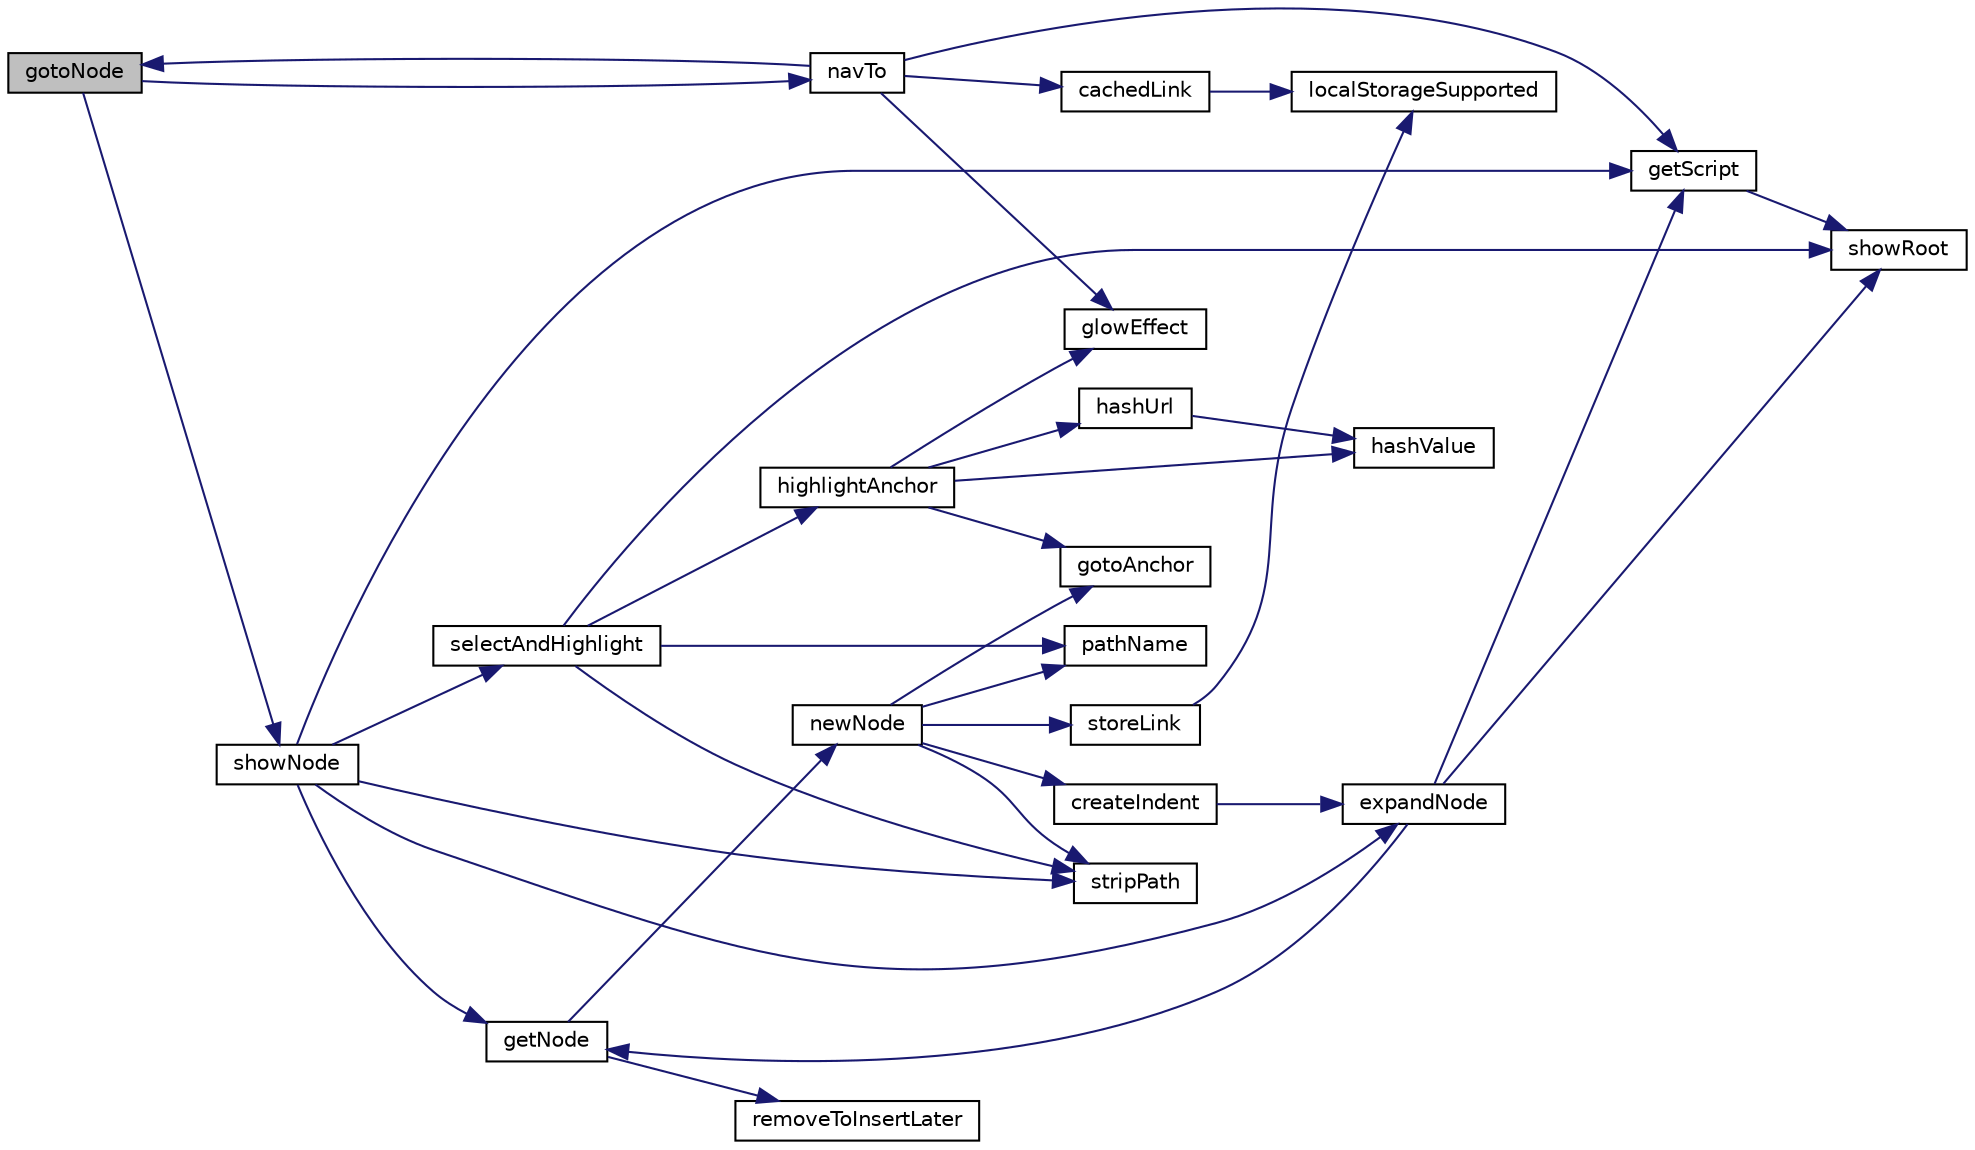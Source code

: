 digraph "gotoNode"
{
  edge [fontname="Helvetica",fontsize="10",labelfontname="Helvetica",labelfontsize="10"];
  node [fontname="Helvetica",fontsize="10",shape=record];
  rankdir="LR";
  Node1 [label="gotoNode",height=0.2,width=0.4,color="black", fillcolor="grey75", style="filled" fontcolor="black"];
  Node1 -> Node2 [color="midnightblue",fontsize="10",style="solid",fontname="Helvetica"];
  Node2 [label="navTo",height=0.2,width=0.4,color="black", fillcolor="white", style="filled",URL="$navtree_8js.html#a21beb601032fff375100a907f32129a5"];
  Node2 -> Node3 [color="midnightblue",fontsize="10",style="solid",fontname="Helvetica"];
  Node3 [label="cachedLink",height=0.2,width=0.4,color="black", fillcolor="white", style="filled",URL="$navtree_8js.html#aaa2d293f55e5fe3620af4f9a2836e428"];
  Node3 -> Node4 [color="midnightblue",fontsize="10",style="solid",fontname="Helvetica"];
  Node4 [label="localStorageSupported",height=0.2,width=0.4,color="black", fillcolor="white", style="filled",URL="$navtree_8js.html#ac49af616f532f2364be9f58280469d33"];
  Node2 -> Node5 [color="midnightblue",fontsize="10",style="solid",fontname="Helvetica"];
  Node5 [label="glowEffect",height=0.2,width=0.4,color="black", fillcolor="white", style="filled",URL="$navtree_8js.html#a23b68d2deb28f9c2678f546e2d60e5ee"];
  Node2 -> Node1 [color="midnightblue",fontsize="10",style="solid",fontname="Helvetica"];
  Node2 -> Node6 [color="midnightblue",fontsize="10",style="solid",fontname="Helvetica"];
  Node6 [label="getScript",height=0.2,width=0.4,color="black", fillcolor="white", style="filled",URL="$navtree_8js.html#a32f4aac18d03aee747b55dea195731ac"];
  Node6 -> Node7 [color="midnightblue",fontsize="10",style="solid",fontname="Helvetica"];
  Node7 [label="showRoot",height=0.2,width=0.4,color="black", fillcolor="white", style="filled",URL="$navtree_8js.html#af98a8e3534da945399ea20870c0f3e92"];
  Node1 -> Node8 [color="midnightblue",fontsize="10",style="solid",fontname="Helvetica"];
  Node8 [label="showNode",height=0.2,width=0.4,color="black", fillcolor="white", style="filled",URL="$navtree_8js.html#a0238ad48be94f9f5fd305ea40b8f64ab"];
  Node8 -> Node6 [color="midnightblue",fontsize="10",style="solid",fontname="Helvetica"];
  Node8 -> Node9 [color="midnightblue",fontsize="10",style="solid",fontname="Helvetica"];
  Node9 [label="getNode",height=0.2,width=0.4,color="black", fillcolor="white", style="filled",URL="$navtree_8js.html#a256aa4fbee866e9227f78e82e9f258bb"];
  Node9 -> Node10 [color="midnightblue",fontsize="10",style="solid",fontname="Helvetica"];
  Node10 [label="removeToInsertLater",height=0.2,width=0.4,color="black", fillcolor="white", style="filled",URL="$navtree_8js.html#aa78016020f40c28356aefd325cd4df74"];
  Node9 -> Node11 [color="midnightblue",fontsize="10",style="solid",fontname="Helvetica"];
  Node11 [label="newNode",height=0.2,width=0.4,color="black", fillcolor="white", style="filled",URL="$navtree_8js.html#aa2418b16159e9502e990f97ea6ec26c8"];
  Node11 -> Node12 [color="midnightblue",fontsize="10",style="solid",fontname="Helvetica"];
  Node12 [label="createIndent",height=0.2,width=0.4,color="black", fillcolor="white", style="filled",URL="$navtree_8js.html#a4d8f406d49520a0cede2e48347a3d7aa"];
  Node12 -> Node13 [color="midnightblue",fontsize="10",style="solid",fontname="Helvetica"];
  Node13 [label="expandNode",height=0.2,width=0.4,color="black", fillcolor="white", style="filled",URL="$navtree_8js.html#a4eb1f166c9d93b198e1621a4c787a412"];
  Node13 -> Node6 [color="midnightblue",fontsize="10",style="solid",fontname="Helvetica"];
  Node13 -> Node7 [color="midnightblue",fontsize="10",style="solid",fontname="Helvetica"];
  Node13 -> Node9 [color="midnightblue",fontsize="10",style="solid",fontname="Helvetica"];
  Node11 -> Node14 [color="midnightblue",fontsize="10",style="solid",fontname="Helvetica"];
  Node14 [label="stripPath",height=0.2,width=0.4,color="black", fillcolor="white", style="filled",URL="$navtree_8js.html#a9336c21407bb7ced644331eb7a2a6e35"];
  Node11 -> Node15 [color="midnightblue",fontsize="10",style="solid",fontname="Helvetica"];
  Node15 [label="pathName",height=0.2,width=0.4,color="black", fillcolor="white", style="filled",URL="$navtree_8js.html#a364b3f4132309fa9aae78585cf2cb772"];
  Node11 -> Node16 [color="midnightblue",fontsize="10",style="solid",fontname="Helvetica"];
  Node16 [label="storeLink",height=0.2,width=0.4,color="black", fillcolor="white", style="filled",URL="$navtree_8js.html#ade730323aadb971c053136b7758c9dce"];
  Node16 -> Node4 [color="midnightblue",fontsize="10",style="solid",fontname="Helvetica"];
  Node11 -> Node17 [color="midnightblue",fontsize="10",style="solid",fontname="Helvetica"];
  Node17 [label="gotoAnchor",height=0.2,width=0.4,color="black", fillcolor="white", style="filled",URL="$navtree_8js.html#aee1fc3771eeb15da54962a03da1f3c11"];
  Node8 -> Node14 [color="midnightblue",fontsize="10",style="solid",fontname="Helvetica"];
  Node8 -> Node13 [color="midnightblue",fontsize="10",style="solid",fontname="Helvetica"];
  Node8 -> Node18 [color="midnightblue",fontsize="10",style="solid",fontname="Helvetica"];
  Node18 [label="selectAndHighlight",height=0.2,width=0.4,color="black", fillcolor="white", style="filled",URL="$navtree_8js.html#a0dbf0d5f6126afd88420745f7d3c202d"];
  Node18 -> Node14 [color="midnightblue",fontsize="10",style="solid",fontname="Helvetica"];
  Node18 -> Node15 [color="midnightblue",fontsize="10",style="solid",fontname="Helvetica"];
  Node18 -> Node19 [color="midnightblue",fontsize="10",style="solid",fontname="Helvetica"];
  Node19 [label="highlightAnchor",height=0.2,width=0.4,color="black", fillcolor="white", style="filled",URL="$navtree_8js.html#a524fa9bfd80c70bf3a84696b2077eadb"];
  Node19 -> Node20 [color="midnightblue",fontsize="10",style="solid",fontname="Helvetica"];
  Node20 [label="hashUrl",height=0.2,width=0.4,color="black", fillcolor="white", style="filled",URL="$navtree_8js.html#a20695277530a1a04eef8d289177a5e40"];
  Node20 -> Node21 [color="midnightblue",fontsize="10",style="solid",fontname="Helvetica"];
  Node21 [label="hashValue",height=0.2,width=0.4,color="black", fillcolor="white", style="filled",URL="$navtree_8js.html#aaeb20639619e1371c030d36a7109b27b"];
  Node19 -> Node21 [color="midnightblue",fontsize="10",style="solid",fontname="Helvetica"];
  Node19 -> Node5 [color="midnightblue",fontsize="10",style="solid",fontname="Helvetica"];
  Node19 -> Node17 [color="midnightblue",fontsize="10",style="solid",fontname="Helvetica"];
  Node18 -> Node7 [color="midnightblue",fontsize="10",style="solid",fontname="Helvetica"];
}
